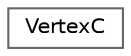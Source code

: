 digraph "Иерархия классов. Графический вид."
{
 // INTERACTIVE_SVG=YES
 // LATEX_PDF_SIZE
  bgcolor="transparent";
  edge [fontname=Helvetica,fontsize=10,labelfontname=Helvetica,labelfontsize=10];
  node [fontname=Helvetica,fontsize=10,shape=box,height=0.2,width=0.4];
  rankdir="LR";
  Node0 [id="Node000000",label="VertexC",height=0.2,width=0.4,color="grey40", fillcolor="white", style="filled",URL="$d2/d10/struct_s_d_k_1_1_scenegraph_1_1_vertex_c.html",tooltip=" "];
}
